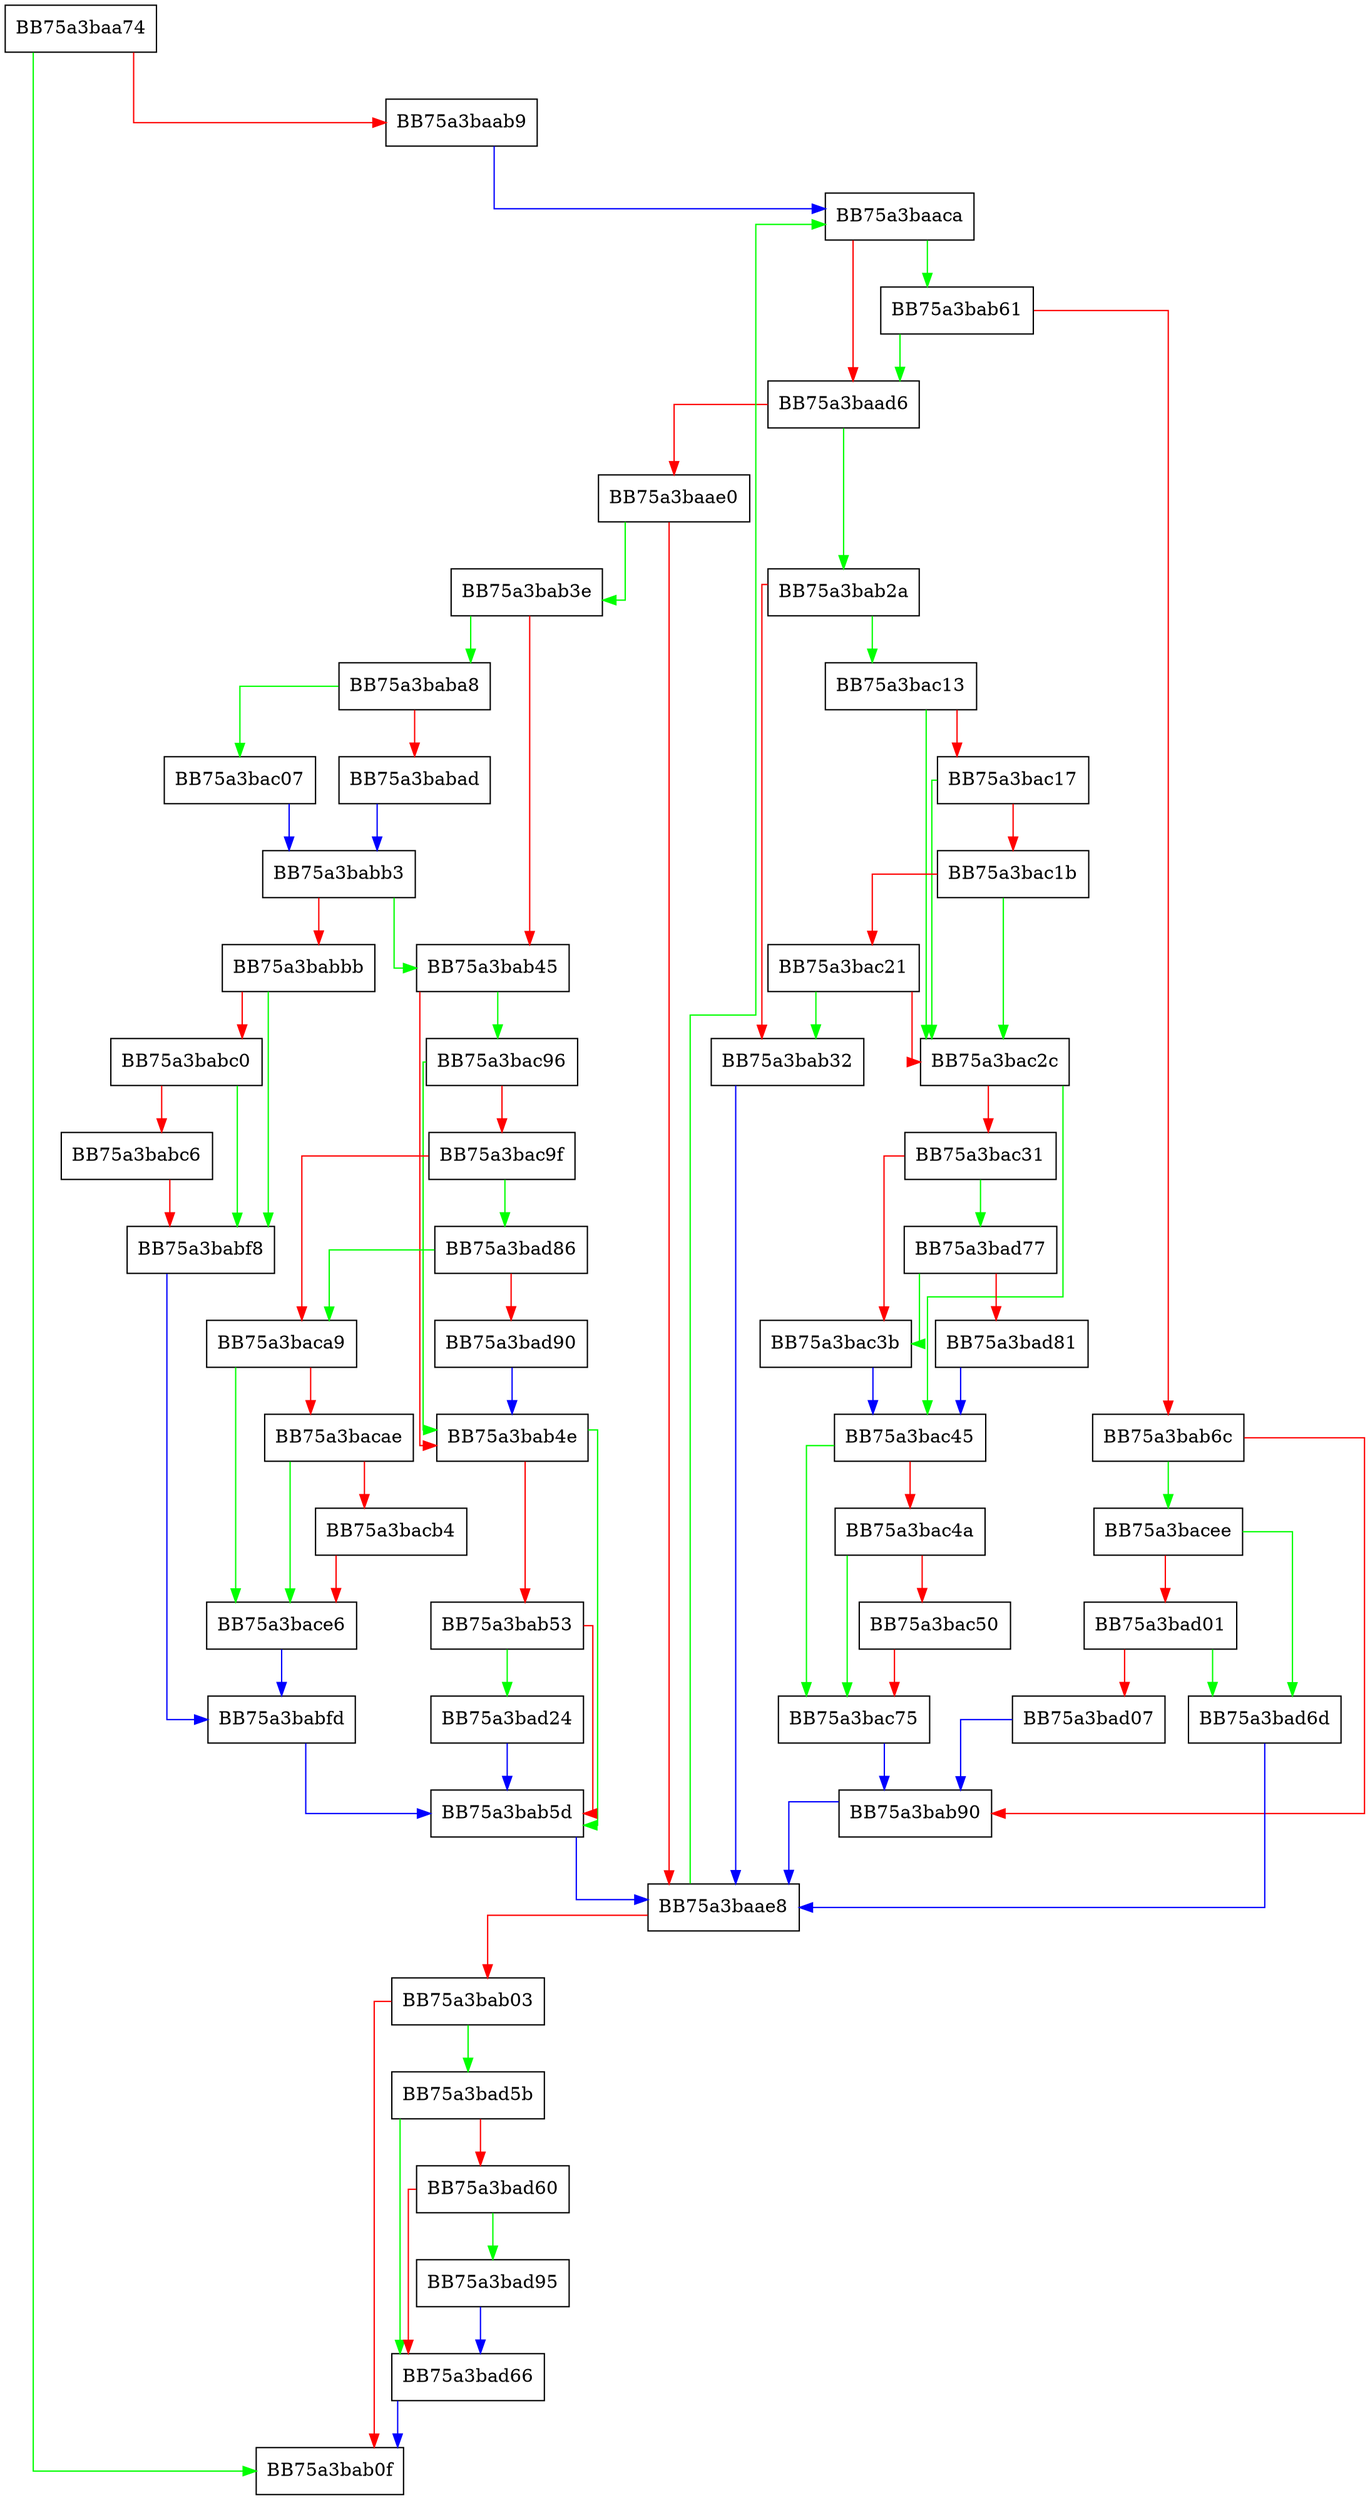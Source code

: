 digraph CompareRegion {
  node [shape="box"];
  graph [splines=ortho];
  BB75a3baa74 -> BB75a3bab0f [color="green"];
  BB75a3baa74 -> BB75a3baab9 [color="red"];
  BB75a3baab9 -> BB75a3baaca [color="blue"];
  BB75a3baaca -> BB75a3bab61 [color="green"];
  BB75a3baaca -> BB75a3baad6 [color="red"];
  BB75a3baad6 -> BB75a3bab2a [color="green"];
  BB75a3baad6 -> BB75a3baae0 [color="red"];
  BB75a3baae0 -> BB75a3bab3e [color="green"];
  BB75a3baae0 -> BB75a3baae8 [color="red"];
  BB75a3baae8 -> BB75a3baaca [color="green"];
  BB75a3baae8 -> BB75a3bab03 [color="red"];
  BB75a3bab03 -> BB75a3bad5b [color="green"];
  BB75a3bab03 -> BB75a3bab0f [color="red"];
  BB75a3bab2a -> BB75a3bac13 [color="green"];
  BB75a3bab2a -> BB75a3bab32 [color="red"];
  BB75a3bab32 -> BB75a3baae8 [color="blue"];
  BB75a3bab3e -> BB75a3baba8 [color="green"];
  BB75a3bab3e -> BB75a3bab45 [color="red"];
  BB75a3bab45 -> BB75a3bac96 [color="green"];
  BB75a3bab45 -> BB75a3bab4e [color="red"];
  BB75a3bab4e -> BB75a3bab5d [color="green"];
  BB75a3bab4e -> BB75a3bab53 [color="red"];
  BB75a3bab53 -> BB75a3bad24 [color="green"];
  BB75a3bab53 -> BB75a3bab5d [color="red"];
  BB75a3bab5d -> BB75a3baae8 [color="blue"];
  BB75a3bab61 -> BB75a3baad6 [color="green"];
  BB75a3bab61 -> BB75a3bab6c [color="red"];
  BB75a3bab6c -> BB75a3bacee [color="green"];
  BB75a3bab6c -> BB75a3bab90 [color="red"];
  BB75a3bab90 -> BB75a3baae8 [color="blue"];
  BB75a3baba8 -> BB75a3bac07 [color="green"];
  BB75a3baba8 -> BB75a3babad [color="red"];
  BB75a3babad -> BB75a3babb3 [color="blue"];
  BB75a3babb3 -> BB75a3bab45 [color="green"];
  BB75a3babb3 -> BB75a3babbb [color="red"];
  BB75a3babbb -> BB75a3babf8 [color="green"];
  BB75a3babbb -> BB75a3babc0 [color="red"];
  BB75a3babc0 -> BB75a3babf8 [color="green"];
  BB75a3babc0 -> BB75a3babc6 [color="red"];
  BB75a3babc6 -> BB75a3babf8 [color="red"];
  BB75a3babf8 -> BB75a3babfd [color="blue"];
  BB75a3babfd -> BB75a3bab5d [color="blue"];
  BB75a3bac07 -> BB75a3babb3 [color="blue"];
  BB75a3bac13 -> BB75a3bac2c [color="green"];
  BB75a3bac13 -> BB75a3bac17 [color="red"];
  BB75a3bac17 -> BB75a3bac2c [color="green"];
  BB75a3bac17 -> BB75a3bac1b [color="red"];
  BB75a3bac1b -> BB75a3bac2c [color="green"];
  BB75a3bac1b -> BB75a3bac21 [color="red"];
  BB75a3bac21 -> BB75a3bab32 [color="green"];
  BB75a3bac21 -> BB75a3bac2c [color="red"];
  BB75a3bac2c -> BB75a3bac45 [color="green"];
  BB75a3bac2c -> BB75a3bac31 [color="red"];
  BB75a3bac31 -> BB75a3bad77 [color="green"];
  BB75a3bac31 -> BB75a3bac3b [color="red"];
  BB75a3bac3b -> BB75a3bac45 [color="blue"];
  BB75a3bac45 -> BB75a3bac75 [color="green"];
  BB75a3bac45 -> BB75a3bac4a [color="red"];
  BB75a3bac4a -> BB75a3bac75 [color="green"];
  BB75a3bac4a -> BB75a3bac50 [color="red"];
  BB75a3bac50 -> BB75a3bac75 [color="red"];
  BB75a3bac75 -> BB75a3bab90 [color="blue"];
  BB75a3bac96 -> BB75a3bab4e [color="green"];
  BB75a3bac96 -> BB75a3bac9f [color="red"];
  BB75a3bac9f -> BB75a3bad86 [color="green"];
  BB75a3bac9f -> BB75a3baca9 [color="red"];
  BB75a3baca9 -> BB75a3bace6 [color="green"];
  BB75a3baca9 -> BB75a3bacae [color="red"];
  BB75a3bacae -> BB75a3bace6 [color="green"];
  BB75a3bacae -> BB75a3bacb4 [color="red"];
  BB75a3bacb4 -> BB75a3bace6 [color="red"];
  BB75a3bace6 -> BB75a3babfd [color="blue"];
  BB75a3bacee -> BB75a3bad6d [color="green"];
  BB75a3bacee -> BB75a3bad01 [color="red"];
  BB75a3bad01 -> BB75a3bad6d [color="green"];
  BB75a3bad01 -> BB75a3bad07 [color="red"];
  BB75a3bad07 -> BB75a3bab90 [color="blue"];
  BB75a3bad24 -> BB75a3bab5d [color="blue"];
  BB75a3bad5b -> BB75a3bad66 [color="green"];
  BB75a3bad5b -> BB75a3bad60 [color="red"];
  BB75a3bad60 -> BB75a3bad95 [color="green"];
  BB75a3bad60 -> BB75a3bad66 [color="red"];
  BB75a3bad66 -> BB75a3bab0f [color="blue"];
  BB75a3bad6d -> BB75a3baae8 [color="blue"];
  BB75a3bad77 -> BB75a3bac3b [color="green"];
  BB75a3bad77 -> BB75a3bad81 [color="red"];
  BB75a3bad81 -> BB75a3bac45 [color="blue"];
  BB75a3bad86 -> BB75a3baca9 [color="green"];
  BB75a3bad86 -> BB75a3bad90 [color="red"];
  BB75a3bad90 -> BB75a3bab4e [color="blue"];
  BB75a3bad95 -> BB75a3bad66 [color="blue"];
}